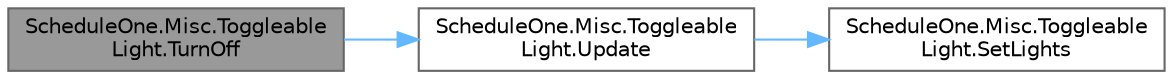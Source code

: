 digraph "ScheduleOne.Misc.ToggleableLight.TurnOff"
{
 // LATEX_PDF_SIZE
  bgcolor="transparent";
  edge [fontname=Helvetica,fontsize=10,labelfontname=Helvetica,labelfontsize=10];
  node [fontname=Helvetica,fontsize=10,shape=box,height=0.2,width=0.4];
  rankdir="LR";
  Node1 [id="Node000001",label="ScheduleOne.Misc.Toggleable\lLight.TurnOff",height=0.2,width=0.4,color="gray40", fillcolor="grey60", style="filled", fontcolor="black",tooltip=" "];
  Node1 -> Node2 [id="edge1_Node000001_Node000002",color="steelblue1",style="solid",tooltip=" "];
  Node2 [id="Node000002",label="ScheduleOne.Misc.Toggleable\lLight.Update",height=0.2,width=0.4,color="grey40", fillcolor="white", style="filled",URL="$class_schedule_one_1_1_misc_1_1_toggleable_light.html#a8cfa7ddc5801e854581574bac59542da",tooltip=" "];
  Node2 -> Node3 [id="edge2_Node000002_Node000003",color="steelblue1",style="solid",tooltip=" "];
  Node3 [id="Node000003",label="ScheduleOne.Misc.Toggleable\lLight.SetLights",height=0.2,width=0.4,color="grey40", fillcolor="white", style="filled",URL="$class_schedule_one_1_1_misc_1_1_toggleable_light.html#a29cd9831a023f5fe4510df1213849861",tooltip=" "];
}
